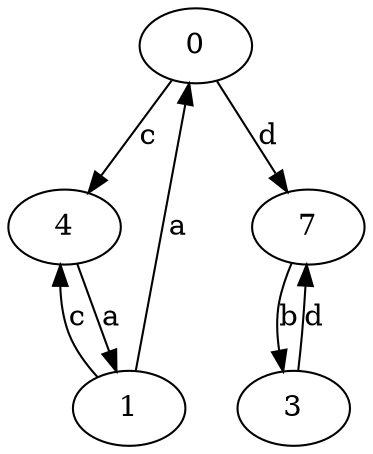 strict digraph  {
0;
1;
3;
4;
7;
0 -> 4  [label=c];
0 -> 7  [label=d];
1 -> 0  [label=a];
1 -> 4  [label=c];
3 -> 7  [label=d];
4 -> 1  [label=a];
7 -> 3  [label=b];
}
